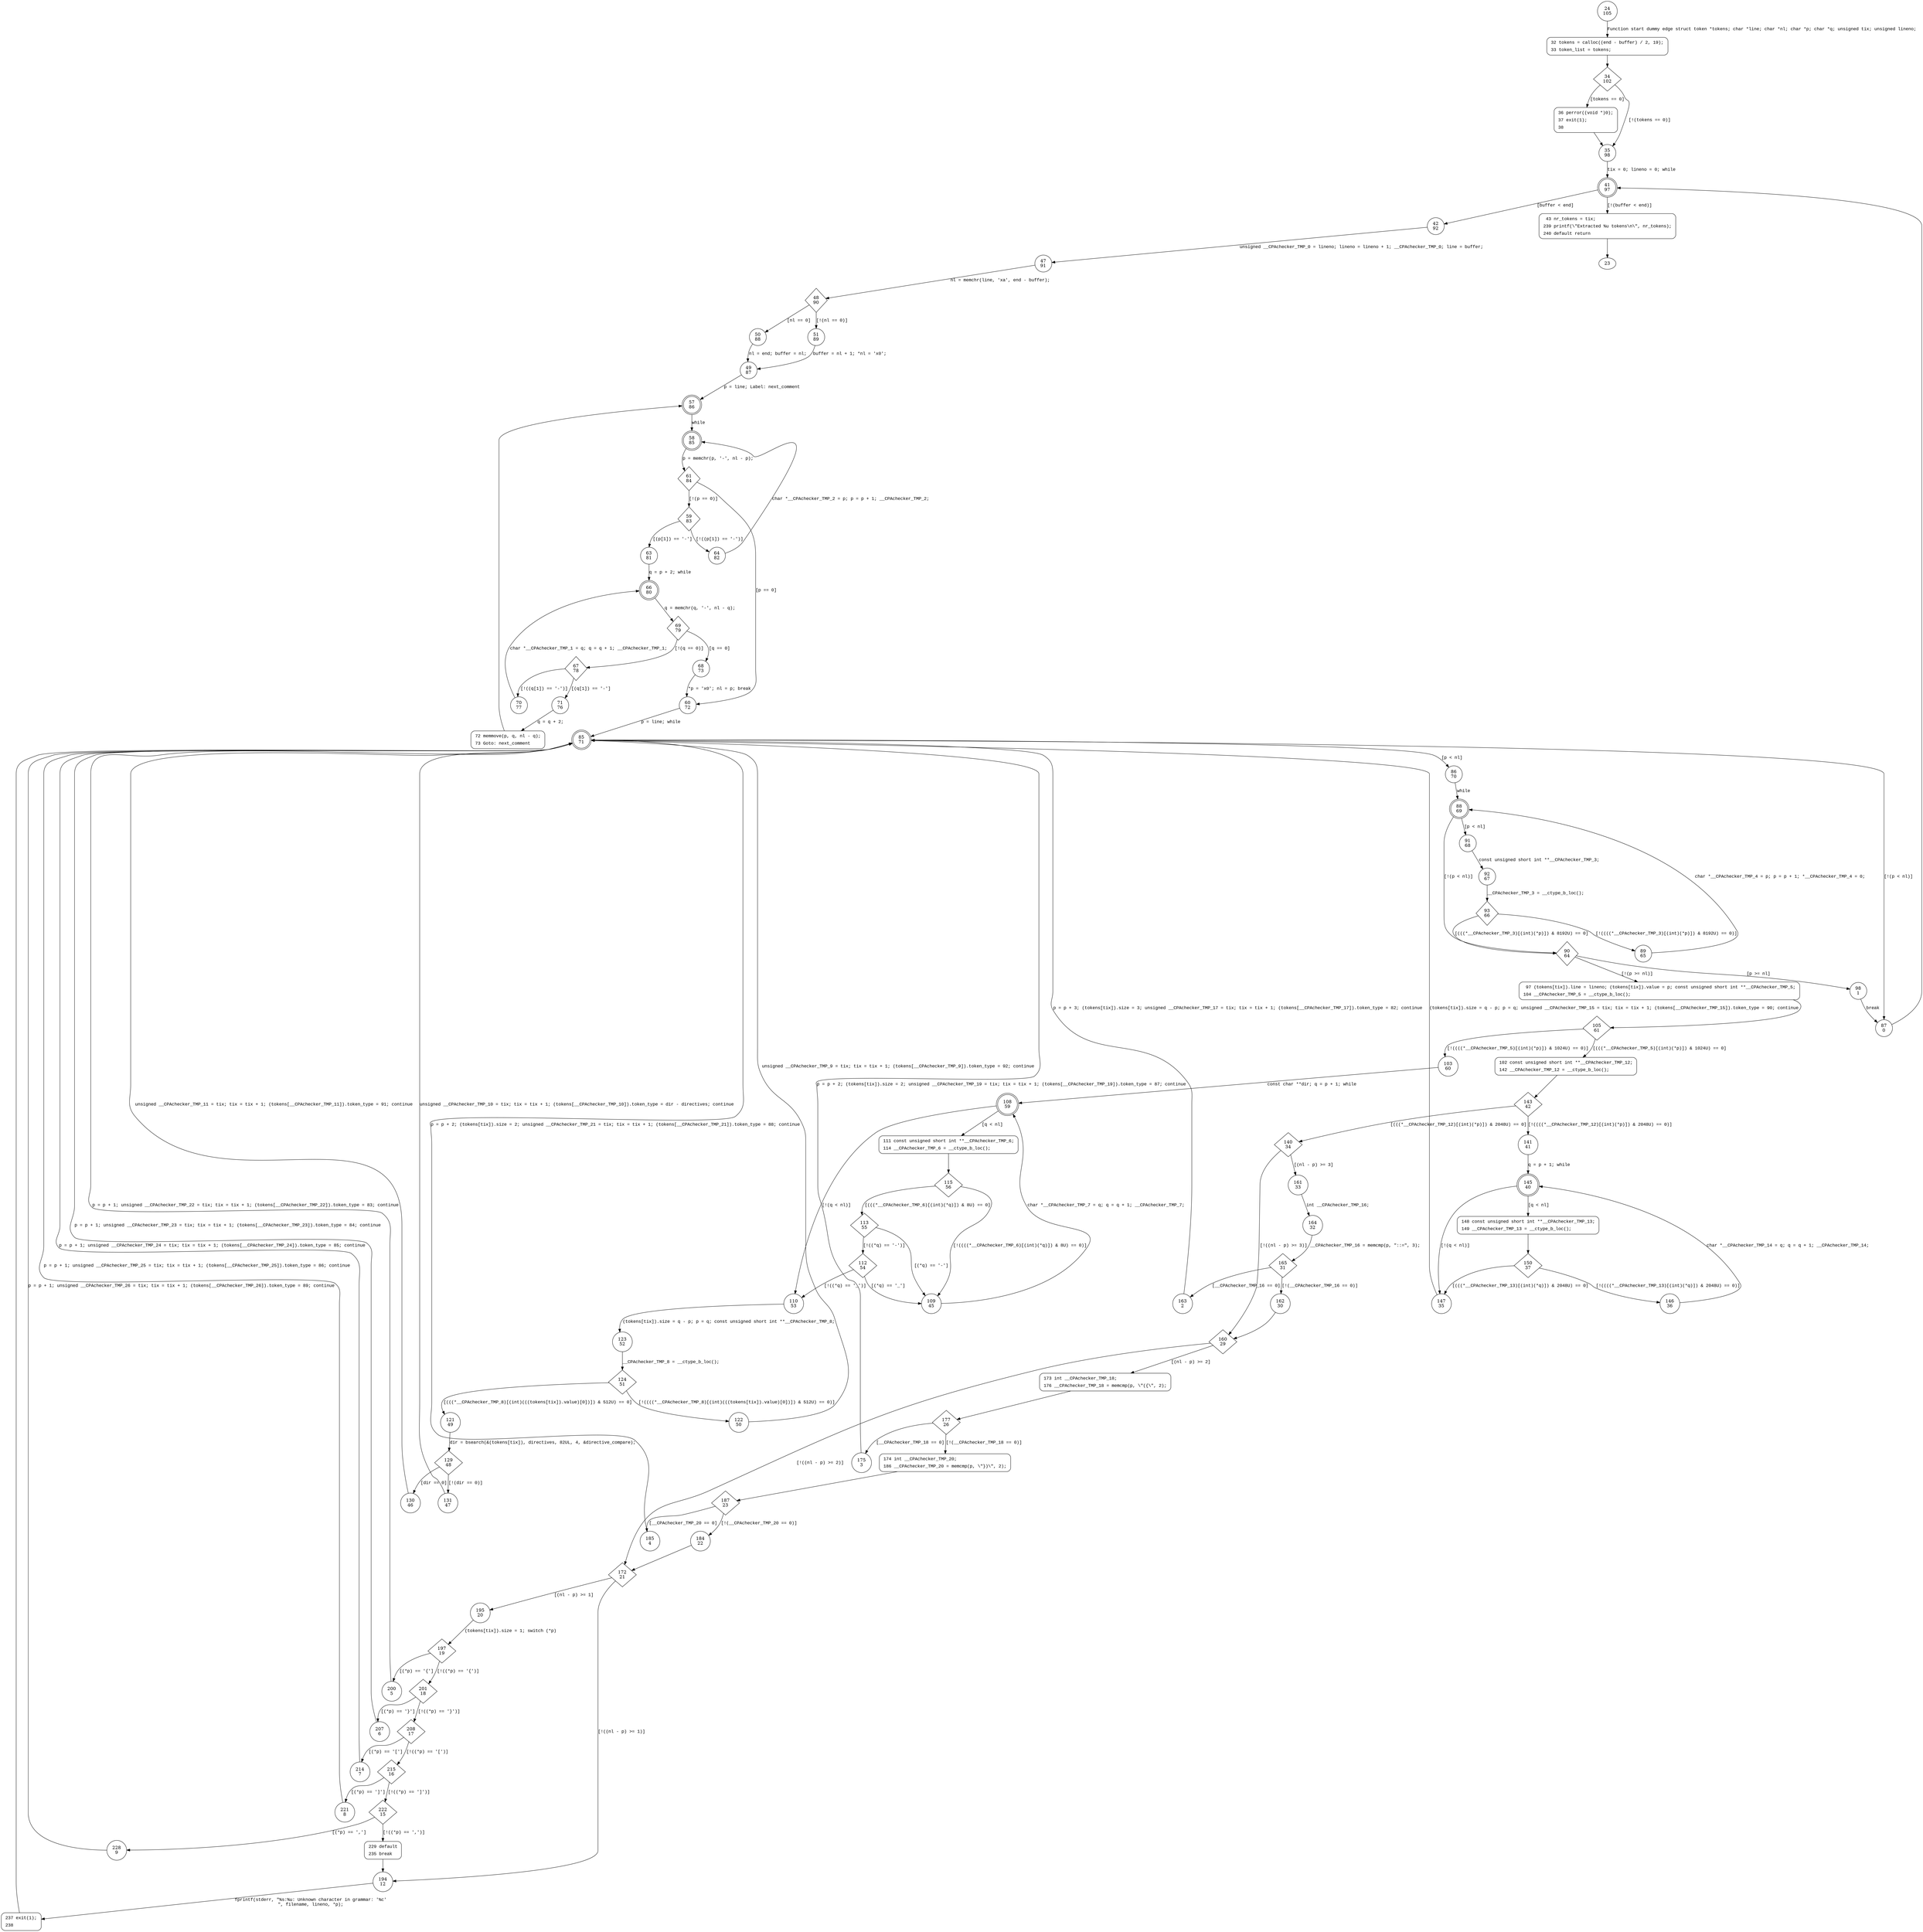 digraph tokenise {
24 [shape="circle" label="24\n105"]
32 [shape="circle" label="32\n104"]
34 [shape="diamond" label="34\n102"]
36 [shape="circle" label="36\n101"]
35 [shape="circle" label="35\n98"]
41 [shape="doublecircle" label="41\n97"]
42 [shape="circle" label="42\n92"]
43 [shape="circle" label="43\n96"]
47 [shape="circle" label="47\n91"]
48 [shape="diamond" label="48\n90"]
50 [shape="circle" label="50\n88"]
51 [shape="circle" label="51\n89"]
49 [shape="circle" label="49\n87"]
57 [shape="doublecircle" label="57\n86"]
58 [shape="doublecircle" label="58\n85"]
61 [shape="diamond" label="61\n84"]
60 [shape="circle" label="60\n72"]
59 [shape="diamond" label="59\n83"]
63 [shape="circle" label="63\n81"]
64 [shape="circle" label="64\n82"]
66 [shape="doublecircle" label="66\n80"]
69 [shape="diamond" label="69\n79"]
68 [shape="circle" label="68\n73"]
67 [shape="diamond" label="67\n78"]
71 [shape="circle" label="71\n76"]
70 [shape="circle" label="70\n77"]
72 [shape="circle" label="72\n75"]
85 [shape="doublecircle" label="85\n71"]
86 [shape="circle" label="86\n70"]
87 [shape="circle" label="87\n0"]
88 [shape="doublecircle" label="88\n69"]
91 [shape="circle" label="91\n68"]
90 [shape="diamond" label="90\n64"]
98 [shape="circle" label="98\n1"]
97 [shape="circle" label="97\n63"]
105 [shape="diamond" label="105\n61"]
102 [shape="circle" label="102\n44"]
103 [shape="circle" label="103\n60"]
108 [shape="doublecircle" label="108\n59"]
111 [shape="circle" label="111\n58"]
110 [shape="circle" label="110\n53"]
123 [shape="circle" label="123\n52"]
124 [shape="diamond" label="124\n51"]
121 [shape="circle" label="121\n49"]
122 [shape="circle" label="122\n50"]
129 [shape="diamond" label="129\n48"]
130 [shape="circle" label="130\n46"]
131 [shape="circle" label="131\n47"]
115 [shape="diamond" label="115\n56"]
113 [shape="diamond" label="113\n55"]
109 [shape="circle" label="109\n45"]
112 [shape="diamond" label="112\n54"]
143 [shape="diamond" label="143\n42"]
140 [shape="diamond" label="140\n34"]
141 [shape="circle" label="141\n41"]
145 [shape="doublecircle" label="145\n40"]
148 [shape="circle" label="148\n39"]
147 [shape="circle" label="147\n35"]
150 [shape="diamond" label="150\n37"]
146 [shape="circle" label="146\n36"]
161 [shape="circle" label="161\n33"]
160 [shape="diamond" label="160\n29"]
173 [shape="circle" label="173\n28"]
172 [shape="diamond" label="172\n21"]
195 [shape="circle" label="195\n20"]
194 [shape="circle" label="194\n12"]
237 [shape="circle" label="237\n11"]
197 [shape="diamond" label="197\n19"]
200 [shape="circle" label="200\n5"]
201 [shape="diamond" label="201\n18"]
207 [shape="circle" label="207\n6"]
208 [shape="diamond" label="208\n17"]
214 [shape="circle" label="214\n7"]
215 [shape="diamond" label="215\n16"]
221 [shape="circle" label="221\n8"]
222 [shape="diamond" label="222\n15"]
228 [shape="circle" label="228\n9"]
229 [shape="circle" label="229\n14"]
177 [shape="diamond" label="177\n26"]
175 [shape="circle" label="175\n3"]
174 [shape="circle" label="174\n25"]
187 [shape="diamond" label="187\n23"]
185 [shape="circle" label="185\n4"]
184 [shape="circle" label="184\n22"]
164 [shape="circle" label="164\n32"]
165 [shape="diamond" label="165\n31"]
163 [shape="circle" label="163\n2"]
162 [shape="circle" label="162\n30"]
92 [shape="circle" label="92\n67"]
93 [shape="diamond" label="93\n66"]
89 [shape="circle" label="89\n65"]
32 [style="filled,bold" penwidth="1" fillcolor="white" fontname="Courier New" shape="Mrecord" label=<<table border="0" cellborder="0" cellpadding="3" bgcolor="white"><tr><td align="right">32</td><td align="left">tokens = calloc((end - buffer) / 2, 19);</td></tr><tr><td align="right">33</td><td align="left">token_list = tokens;</td></tr></table>>]
32 -> 34[label=""]
43 [style="filled,bold" penwidth="1" fillcolor="white" fontname="Courier New" shape="Mrecord" label=<<table border="0" cellborder="0" cellpadding="3" bgcolor="white"><tr><td align="right">43</td><td align="left">nr_tokens = tix;</td></tr><tr><td align="right">239</td><td align="left">printf(\"Extracted %u tokens\n\", nr_tokens);</td></tr><tr><td align="right">240</td><td align="left">default return</td></tr></table>>]
43 -> 23[label=""]
72 [style="filled,bold" penwidth="1" fillcolor="white" fontname="Courier New" shape="Mrecord" label=<<table border="0" cellborder="0" cellpadding="3" bgcolor="white"><tr><td align="right">72</td><td align="left">memmove(p, q, nl - q);</td></tr><tr><td align="right">73</td><td align="left">Goto: next_comment</td></tr></table>>]
72 -> 57[label=""]
97 [style="filled,bold" penwidth="1" fillcolor="white" fontname="Courier New" shape="Mrecord" label=<<table border="0" cellborder="0" cellpadding="3" bgcolor="white"><tr><td align="right">97</td><td align="left">(tokens[tix]).line = lineno; (tokens[tix]).value = p; const unsigned short int **__CPAchecker_TMP_5;</td></tr><tr><td align="right">104</td><td align="left">__CPAchecker_TMP_5 = __ctype_b_loc();</td></tr></table>>]
97 -> 105[label=""]
111 [style="filled,bold" penwidth="1" fillcolor="white" fontname="Courier New" shape="Mrecord" label=<<table border="0" cellborder="0" cellpadding="3" bgcolor="white"><tr><td align="right">111</td><td align="left">const unsigned short int **__CPAchecker_TMP_6;</td></tr><tr><td align="right">114</td><td align="left">__CPAchecker_TMP_6 = __ctype_b_loc();</td></tr></table>>]
111 -> 115[label=""]
102 [style="filled,bold" penwidth="1" fillcolor="white" fontname="Courier New" shape="Mrecord" label=<<table border="0" cellborder="0" cellpadding="3" bgcolor="white"><tr><td align="right">102</td><td align="left">const unsigned short int **__CPAchecker_TMP_12;</td></tr><tr><td align="right">142</td><td align="left">__CPAchecker_TMP_12 = __ctype_b_loc();</td></tr></table>>]
102 -> 143[label=""]
148 [style="filled,bold" penwidth="1" fillcolor="white" fontname="Courier New" shape="Mrecord" label=<<table border="0" cellborder="0" cellpadding="3" bgcolor="white"><tr><td align="right">148</td><td align="left">const unsigned short int **__CPAchecker_TMP_13;</td></tr><tr><td align="right">149</td><td align="left">__CPAchecker_TMP_13 = __ctype_b_loc();</td></tr></table>>]
148 -> 150[label=""]
237 [style="filled,bold" penwidth="1" fillcolor="white" fontname="Courier New" shape="Mrecord" label=<<table border="0" cellborder="0" cellpadding="3" bgcolor="white"><tr><td align="right">237</td><td align="left">exit(1);</td></tr><tr><td align="right">238</td><td align="left"></td></tr></table>>]
237 -> 85[label=""]
229 [style="filled,bold" penwidth="1" fillcolor="white" fontname="Courier New" shape="Mrecord" label=<<table border="0" cellborder="0" cellpadding="3" bgcolor="white"><tr><td align="right">229</td><td align="left">default</td></tr><tr><td align="right">235</td><td align="left">break </td></tr></table>>]
229 -> 194[label=""]
173 [style="filled,bold" penwidth="1" fillcolor="white" fontname="Courier New" shape="Mrecord" label=<<table border="0" cellborder="0" cellpadding="3" bgcolor="white"><tr><td align="right">173</td><td align="left">int __CPAchecker_TMP_18;</td></tr><tr><td align="right">176</td><td align="left">__CPAchecker_TMP_18 = memcmp(p, \"(&#123;\", 2);</td></tr></table>>]
173 -> 177[label=""]
174 [style="filled,bold" penwidth="1" fillcolor="white" fontname="Courier New" shape="Mrecord" label=<<table border="0" cellborder="0" cellpadding="3" bgcolor="white"><tr><td align="right">174</td><td align="left">int __CPAchecker_TMP_20;</td></tr><tr><td align="right">186</td><td align="left">__CPAchecker_TMP_20 = memcmp(p, \"&#125;)\", 2);</td></tr></table>>]
174 -> 187[label=""]
36 [style="filled,bold" penwidth="1" fillcolor="white" fontname="Courier New" shape="Mrecord" label=<<table border="0" cellborder="0" cellpadding="3" bgcolor="white"><tr><td align="right">36</td><td align="left">perror((void *)0);</td></tr><tr><td align="right">37</td><td align="left">exit(1);</td></tr><tr><td align="right">38</td><td align="left"></td></tr></table>>]
36 -> 35[label=""]
24 -> 32 [label="Function start dummy edge struct token *tokens; char *line; char *nl; char *p; char *q; unsigned tix; unsigned lineno;" fontname="Courier New"]
34 -> 36 [label="[tokens == 0]" fontname="Courier New"]
34 -> 35 [label="[!(tokens == 0)]" fontname="Courier New"]
35 -> 41 [label="tix = 0; lineno = 0; while" fontname="Courier New"]
41 -> 42 [label="[buffer < end]" fontname="Courier New"]
41 -> 43 [label="[!(buffer < end)]" fontname="Courier New"]
42 -> 47 [label="unsigned __CPAchecker_TMP_0 = lineno; lineno = lineno + 1; __CPAchecker_TMP_0; line = buffer;" fontname="Courier New"]
48 -> 50 [label="[nl == 0]" fontname="Courier New"]
48 -> 51 [label="[!(nl == 0)]" fontname="Courier New"]
49 -> 57 [label="p = line; Label: next_comment" fontname="Courier New"]
57 -> 58 [label="while" fontname="Courier New"]
58 -> 61 [label="p = memchr(p, '-', nl - p);" fontname="Courier New"]
61 -> 60 [label="[p == 0]" fontname="Courier New"]
61 -> 59 [label="[!(p == 0)]" fontname="Courier New"]
59 -> 63 [label="[(p[1]) == '-']" fontname="Courier New"]
59 -> 64 [label="[!((p[1]) == '-')]" fontname="Courier New"]
63 -> 66 [label="q = p + 2; while" fontname="Courier New"]
66 -> 69 [label="q = memchr(q, '-', nl - q);" fontname="Courier New"]
69 -> 68 [label="[q == 0]" fontname="Courier New"]
69 -> 67 [label="[!(q == 0)]" fontname="Courier New"]
67 -> 71 [label="[(q[1]) == '-']" fontname="Courier New"]
67 -> 70 [label="[!((q[1]) == '-')]" fontname="Courier New"]
71 -> 72 [label="q = q + 2;" fontname="Courier New"]
68 -> 60 [label="*p = '\x0'; nl = p; break" fontname="Courier New"]
60 -> 85 [label="p = line; while" fontname="Courier New"]
85 -> 86 [label="[p < nl]" fontname="Courier New"]
85 -> 87 [label="[!(p < nl)]" fontname="Courier New"]
87 -> 41 [label="" fontname="Courier New"]
88 -> 91 [label="[p < nl]" fontname="Courier New"]
88 -> 90 [label="[!(p < nl)]" fontname="Courier New"]
90 -> 98 [label="[p >= nl]" fontname="Courier New"]
90 -> 97 [label="[!(p >= nl)]" fontname="Courier New"]
105 -> 102 [label="[(((*__CPAchecker_TMP_5)[(int)(*p)]) & 1024U) == 0]" fontname="Courier New"]
105 -> 103 [label="[!((((*__CPAchecker_TMP_5)[(int)(*p)]) & 1024U) == 0)]" fontname="Courier New"]
108 -> 111 [label="[q < nl]" fontname="Courier New"]
108 -> 110 [label="[!(q < nl)]" fontname="Courier New"]
110 -> 123 [label="(tokens[tix]).size = q - p; p = q; const unsigned short int **__CPAchecker_TMP_8;" fontname="Courier New"]
124 -> 121 [label="[(((*__CPAchecker_TMP_8)[(int)(((tokens[tix]).value)[0])]) & 512U) == 0]" fontname="Courier New"]
124 -> 122 [label="[!((((*__CPAchecker_TMP_8)[(int)(((tokens[tix]).value)[0])]) & 512U) == 0)]" fontname="Courier New"]
121 -> 129 [label="dir = bsearch(&(tokens[tix]), directives, 82UL, 4, &directive_compare);" fontname="Courier New"]
129 -> 130 [label="[dir == 0]" fontname="Courier New"]
129 -> 131 [label="[!(dir == 0)]" fontname="Courier New"]
130 -> 85 [label="unsigned __CPAchecker_TMP_11 = tix; tix = tix + 1; (tokens[__CPAchecker_TMP_11]).token_type = 91; continue" fontname="Courier New"]
115 -> 113 [label="[(((*__CPAchecker_TMP_6)[(int)(*q)]) & 8U) == 0]" fontname="Courier New"]
115 -> 109 [label="[!((((*__CPAchecker_TMP_6)[(int)(*q)]) & 8U) == 0)]" fontname="Courier New"]
109 -> 108 [label="char *__CPAchecker_TMP_7 = q; q = q + 1; __CPAchecker_TMP_7; " fontname="Courier New"]
113 -> 109 [label="[(*q) == '-']" fontname="Courier New"]
113 -> 112 [label="[!((*q) == '-')]" fontname="Courier New"]
112 -> 109 [label="[(*q) == '_']" fontname="Courier New"]
112 -> 110 [label="[!((*q) == '_')]" fontname="Courier New"]
143 -> 140 [label="[(((*__CPAchecker_TMP_12)[(int)(*p)]) & 2048U) == 0]" fontname="Courier New"]
143 -> 141 [label="[!((((*__CPAchecker_TMP_12)[(int)(*p)]) & 2048U) == 0)]" fontname="Courier New"]
145 -> 148 [label="[q < nl]" fontname="Courier New"]
145 -> 147 [label="[!(q < nl)]" fontname="Courier New"]
147 -> 85 [label="(tokens[tix]).size = q - p; p = q; unsigned __CPAchecker_TMP_15 = tix; tix = tix + 1; (tokens[__CPAchecker_TMP_15]).token_type = 90; continue" fontname="Courier New"]
150 -> 147 [label="[(((*__CPAchecker_TMP_13)[(int)(*q)]) & 2048U) == 0]" fontname="Courier New"]
150 -> 146 [label="[!((((*__CPAchecker_TMP_13)[(int)(*q)]) & 2048U) == 0)]" fontname="Courier New"]
140 -> 161 [label="[(nl - p) >= 3]" fontname="Courier New"]
140 -> 160 [label="[!((nl - p) >= 3)]" fontname="Courier New"]
160 -> 173 [label="[(nl - p) >= 2]" fontname="Courier New"]
160 -> 172 [label="[!((nl - p) >= 2)]" fontname="Courier New"]
172 -> 195 [label="[(nl - p) >= 1]" fontname="Courier New"]
172 -> 194 [label="[!((nl - p) >= 1)]" fontname="Courier New"]
194 -> 237 [label="fprintf(stderr, \"%s:%u: Unknown character in grammar: '%c'\n\", filename, lineno, *p);" fontname="Courier New"]
195 -> 197 [label="(tokens[tix]).size = 1; switch (*p)" fontname="Courier New"]
197 -> 200 [label="[(*p) == '{']" fontname="Courier New"]
197 -> 201 [label="[!((*p) == '{')]" fontname="Courier New"]
201 -> 207 [label="[(*p) == '}']" fontname="Courier New"]
201 -> 208 [label="[!((*p) == '}')]" fontname="Courier New"]
208 -> 214 [label="[(*p) == '[']" fontname="Courier New"]
208 -> 215 [label="[!((*p) == '[')]" fontname="Courier New"]
215 -> 221 [label="[(*p) == ']']" fontname="Courier New"]
215 -> 222 [label="[!((*p) == ']')]" fontname="Courier New"]
222 -> 228 [label="[(*p) == ',']" fontname="Courier New"]
222 -> 229 [label="[!((*p) == ',')]" fontname="Courier New"]
228 -> 85 [label="p = p + 1; unsigned __CPAchecker_TMP_26 = tix; tix = tix + 1; (tokens[__CPAchecker_TMP_26]).token_type = 89; continue" fontname="Courier New"]
214 -> 85 [label="p = p + 1; unsigned __CPAchecker_TMP_24 = tix; tix = tix + 1; (tokens[__CPAchecker_TMP_24]).token_type = 85; continue" fontname="Courier New"]
200 -> 85 [label="p = p + 1; unsigned __CPAchecker_TMP_22 = tix; tix = tix + 1; (tokens[__CPAchecker_TMP_22]).token_type = 83; continue" fontname="Courier New"]
177 -> 175 [label="[__CPAchecker_TMP_18 == 0]" fontname="Courier New"]
177 -> 174 [label="[!(__CPAchecker_TMP_18 == 0)]" fontname="Courier New"]
187 -> 185 [label="[__CPAchecker_TMP_20 == 0]" fontname="Courier New"]
187 -> 184 [label="[!(__CPAchecker_TMP_20 == 0)]" fontname="Courier New"]
185 -> 85 [label="p = p + 2; (tokens[tix]).size = 2; unsigned __CPAchecker_TMP_21 = tix; tix = tix + 1; (tokens[__CPAchecker_TMP_21]).token_type = 88; continue" fontname="Courier New"]
161 -> 164 [label="int __CPAchecker_TMP_16;" fontname="Courier New"]
165 -> 163 [label="[__CPAchecker_TMP_16 == 0]" fontname="Courier New"]
165 -> 162 [label="[!(__CPAchecker_TMP_16 == 0)]" fontname="Courier New"]
163 -> 85 [label="p = p + 3; (tokens[tix]).size = 3; unsigned __CPAchecker_TMP_17 = tix; tix = tix + 1; (tokens[__CPAchecker_TMP_17]).token_type = 82; continue" fontname="Courier New"]
91 -> 92 [label="const unsigned short int **__CPAchecker_TMP_3;" fontname="Courier New"]
93 -> 90 [label="[(((*__CPAchecker_TMP_3)[(int)(*p)]) & 8192U) == 0]" fontname="Courier New"]
93 -> 89 [label="[!((((*__CPAchecker_TMP_3)[(int)(*p)]) & 8192U) == 0)]" fontname="Courier New"]
50 -> 49 [label="nl = end; buffer = nl; " fontname="Courier New"]
47 -> 48 [label="nl = memchr(line, '\xa', end - buffer);" fontname="Courier New"]
51 -> 49 [label="buffer = nl + 1; *nl = '\x0'; " fontname="Courier New"]
64 -> 58 [label="char *__CPAchecker_TMP_2 = p; p = p + 1; __CPAchecker_TMP_2; " fontname="Courier New"]
70 -> 66 [label="char *__CPAchecker_TMP_1 = q; q = q + 1; __CPAchecker_TMP_1; " fontname="Courier New"]
86 -> 88 [label="while" fontname="Courier New"]
103 -> 108 [label="const char **dir; q = p + 1; while" fontname="Courier New"]
123 -> 124 [label="__CPAchecker_TMP_8 = __ctype_b_loc();" fontname="Courier New"]
122 -> 85 [label="unsigned __CPAchecker_TMP_9 = tix; tix = tix + 1; (tokens[__CPAchecker_TMP_9]).token_type = 92; continue" fontname="Courier New"]
131 -> 85 [label="unsigned __CPAchecker_TMP_10 = tix; tix = tix + 1; (tokens[__CPAchecker_TMP_10]).token_type = dir - directives; continue" fontname="Courier New"]
141 -> 145 [label="q = p + 1; while" fontname="Courier New"]
146 -> 145 [label="char *__CPAchecker_TMP_14 = q; q = q + 1; __CPAchecker_TMP_14; " fontname="Courier New"]
221 -> 85 [label="p = p + 1; unsigned __CPAchecker_TMP_25 = tix; tix = tix + 1; (tokens[__CPAchecker_TMP_25]).token_type = 86; continue" fontname="Courier New"]
207 -> 85 [label="p = p + 1; unsigned __CPAchecker_TMP_23 = tix; tix = tix + 1; (tokens[__CPAchecker_TMP_23]).token_type = 84; continue" fontname="Courier New"]
184 -> 172 [label="" fontname="Courier New"]
175 -> 85 [label="p = p + 2; (tokens[tix]).size = 2; unsigned __CPAchecker_TMP_19 = tix; tix = tix + 1; (tokens[__CPAchecker_TMP_19]).token_type = 87; continue" fontname="Courier New"]
164 -> 165 [label="__CPAchecker_TMP_16 = memcmp(p, \"::=\", 3);" fontname="Courier New"]
162 -> 160 [label="" fontname="Courier New"]
98 -> 87 [label="break" fontname="Courier New"]
92 -> 93 [label="__CPAchecker_TMP_3 = __ctype_b_loc();" fontname="Courier New"]
89 -> 88 [label="char *__CPAchecker_TMP_4 = p; p = p + 1; *__CPAchecker_TMP_4 = 0; " fontname="Courier New"]
}